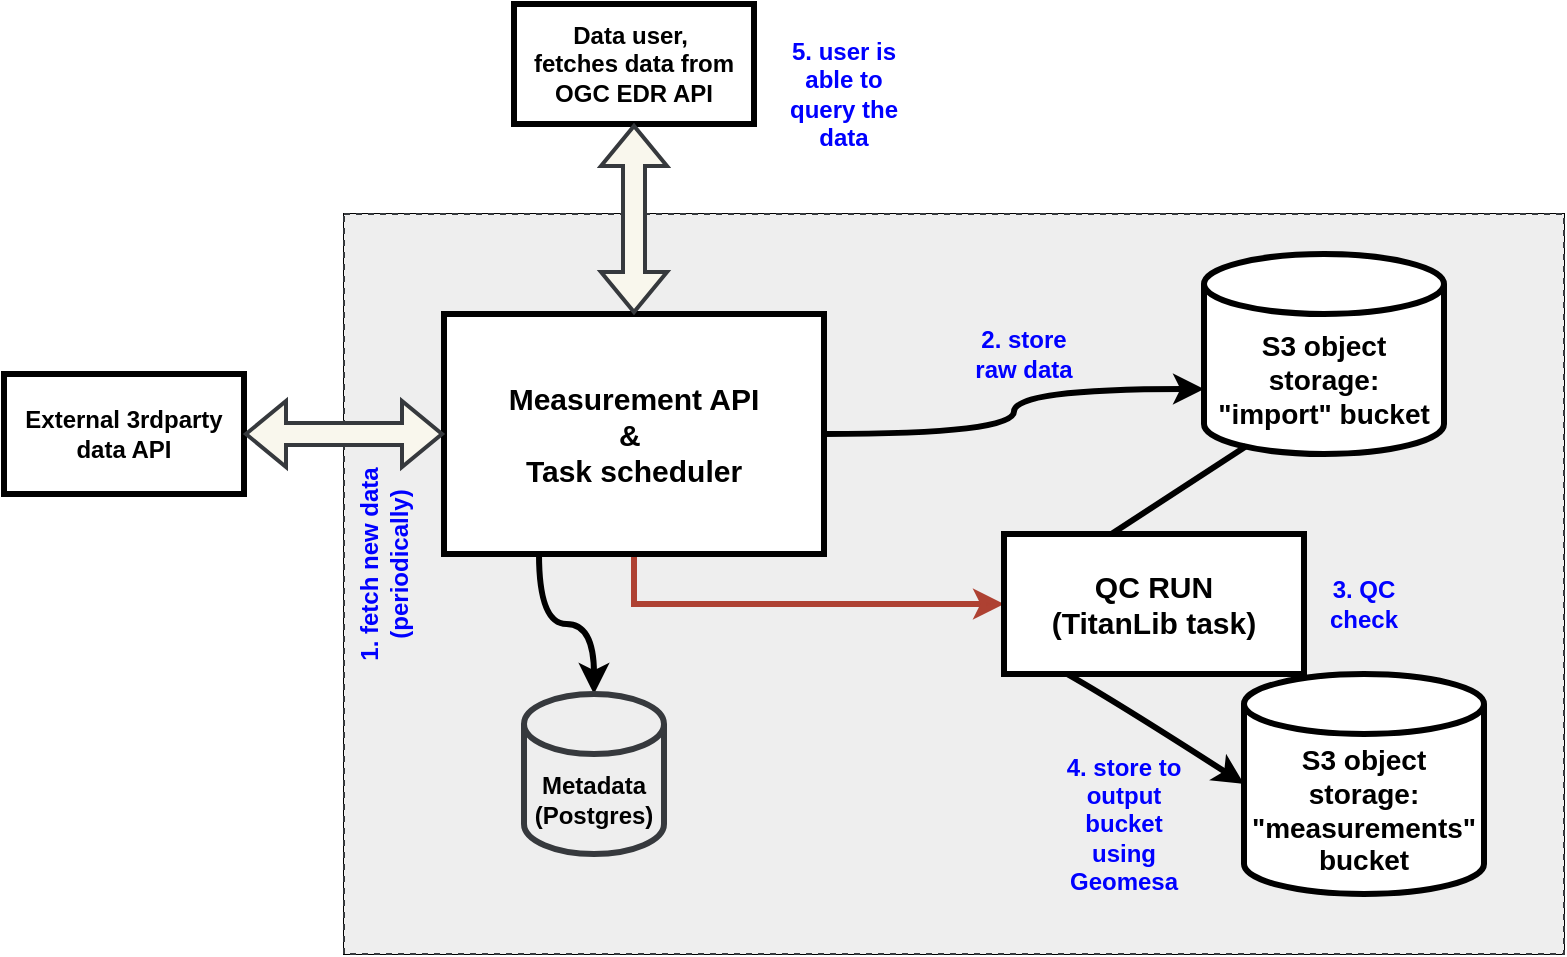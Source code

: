 <mxfile version="21.1.5" type="github">
  <diagram name="Page-1" id="xL_mL3uQGt_RRo6SK7Nt">
    <mxGraphModel dx="1955" dy="713" grid="1" gridSize="10" guides="1" tooltips="1" connect="1" arrows="1" fold="1" page="1" pageScale="1" pageWidth="850" pageHeight="1100" math="0" shadow="0">
      <root>
        <mxCell id="0" />
        <mxCell id="1" parent="0" />
        <mxCell id="ImkMiQtcr7QwH4ZMUTRw-45" value="" style="rounded=0;whiteSpace=wrap;html=1;fillColor=none;" vertex="1" parent="1">
          <mxGeometry x="160" y="230" width="610" height="370" as="geometry" />
        </mxCell>
        <mxCell id="ImkMiQtcr7QwH4ZMUTRw-6" value="" style="rounded=0;whiteSpace=wrap;html=1;fillColor=#eeeeee;dashed=1;strokeColor=#36393d;" vertex="1" parent="1">
          <mxGeometry x="160" y="230" width="610" height="370" as="geometry" />
        </mxCell>
        <mxCell id="ImkMiQtcr7QwH4ZMUTRw-1" value="&lt;b style=&quot;font-size: 14px;&quot;&gt;S3 object storage:&lt;br&gt;&quot;measurements&quot; bucket&lt;/b&gt;" style="shape=cylinder3;whiteSpace=wrap;html=1;boundedLbl=1;backgroundOutline=1;size=15;strokeWidth=3;" vertex="1" parent="1">
          <mxGeometry x="610" y="460" width="120" height="110" as="geometry" />
        </mxCell>
        <mxCell id="ImkMiQtcr7QwH4ZMUTRw-2" value="&lt;b style=&quot;font-size: 14px;&quot;&gt;S3 object storage:&lt;br&gt;&quot;import&quot; bucket&lt;/b&gt;" style="shape=cylinder3;whiteSpace=wrap;html=1;boundedLbl=1;backgroundOutline=1;size=15;strokeWidth=3;" vertex="1" parent="1">
          <mxGeometry x="590" y="250" width="120" height="100" as="geometry" />
        </mxCell>
        <mxCell id="ImkMiQtcr7QwH4ZMUTRw-23" style="edgeStyle=orthogonalEdgeStyle;rounded=0;orthogonalLoop=1;jettySize=auto;html=1;exitX=1;exitY=0.5;exitDx=0;exitDy=0;entryX=0;entryY=0;entryDx=0;entryDy=67.5;entryPerimeter=0;strokeWidth=3;curved=1;" edge="1" parent="1" source="ImkMiQtcr7QwH4ZMUTRw-3" target="ImkMiQtcr7QwH4ZMUTRw-2">
          <mxGeometry relative="1" as="geometry" />
        </mxCell>
        <mxCell id="ImkMiQtcr7QwH4ZMUTRw-34" style="edgeStyle=orthogonalEdgeStyle;rounded=0;orthogonalLoop=1;jettySize=auto;html=1;exitX=0.25;exitY=1;exitDx=0;exitDy=0;entryX=0.5;entryY=0;entryDx=0;entryDy=0;entryPerimeter=0;curved=1;strokeWidth=3;fillColor=#b0e3e6;strokeColor=#000000;" edge="1" parent="1" source="ImkMiQtcr7QwH4ZMUTRw-3" target="ImkMiQtcr7QwH4ZMUTRw-8">
          <mxGeometry relative="1" as="geometry" />
        </mxCell>
        <mxCell id="ImkMiQtcr7QwH4ZMUTRw-42" style="edgeStyle=orthogonalEdgeStyle;rounded=0;orthogonalLoop=1;jettySize=auto;html=1;exitX=0.5;exitY=1;exitDx=0;exitDy=0;strokeWidth=3;fillColor=#fad9d5;strokeColor=#ae4132;" edge="1" parent="1" source="ImkMiQtcr7QwH4ZMUTRw-3" target="ImkMiQtcr7QwH4ZMUTRw-7">
          <mxGeometry relative="1" as="geometry" />
        </mxCell>
        <mxCell id="ImkMiQtcr7QwH4ZMUTRw-3" value="&lt;b&gt;&lt;font style=&quot;font-size: 15px;&quot;&gt;Measurement API &lt;br&gt;&amp;amp;&amp;nbsp;&lt;br&gt;Task scheduler&lt;br&gt;&lt;/font&gt;&lt;/b&gt;" style="rounded=0;whiteSpace=wrap;html=1;strokeWidth=3;" vertex="1" parent="1">
          <mxGeometry x="210" y="280" width="190" height="120" as="geometry" />
        </mxCell>
        <mxCell id="ImkMiQtcr7QwH4ZMUTRw-4" value="External 3rdparty data API" style="rounded=0;whiteSpace=wrap;html=1;strokeWidth=3;fontStyle=1" vertex="1" parent="1">
          <mxGeometry x="-10" y="310" width="120" height="60" as="geometry" />
        </mxCell>
        <mxCell id="ImkMiQtcr7QwH4ZMUTRw-5" value="" style="shape=flexArrow;endArrow=classic;startArrow=classic;html=1;rounded=0;entryX=0.5;entryY=1;entryDx=0;entryDy=0;width=0;startSize=5.33;endSize=5.33;" edge="1" parent="1" source="ImkMiQtcr7QwH4ZMUTRw-12" target="ImkMiQtcr7QwH4ZMUTRw-4">
          <mxGeometry width="100" height="100" relative="1" as="geometry">
            <mxPoint x="210" y="260" as="sourcePoint" />
            <mxPoint x="280" y="140" as="targetPoint" />
          </mxGeometry>
        </mxCell>
        <mxCell id="ImkMiQtcr7QwH4ZMUTRw-8" value="&lt;b&gt;Metadata&lt;br&gt;(Postgres)&lt;br&gt;&lt;/b&gt;" style="shape=cylinder3;whiteSpace=wrap;html=1;boundedLbl=1;backgroundOutline=1;size=15;strokeWidth=3;fillColor=#eeeeee;strokeColor=#36393d;" vertex="1" parent="1">
          <mxGeometry x="250" y="470" width="70" height="80" as="geometry" />
        </mxCell>
        <mxCell id="ImkMiQtcr7QwH4ZMUTRw-26" value="" style="curved=1;endArrow=classic;html=1;rounded=0;exitX=0.177;exitY=0.96;exitDx=0;exitDy=0;exitPerimeter=0;entryX=0;entryY=0.5;entryDx=0;entryDy=0;strokeWidth=3;entryPerimeter=0;" edge="1" parent="1" source="ImkMiQtcr7QwH4ZMUTRw-7" target="ImkMiQtcr7QwH4ZMUTRw-1">
          <mxGeometry width="50" height="50" relative="1" as="geometry">
            <mxPoint x="540" y="390" as="sourcePoint" />
            <mxPoint x="580" y="450" as="targetPoint" />
            <Array as="points">
              <mxPoint x="540" y="470" />
            </Array>
          </mxGeometry>
        </mxCell>
        <mxCell id="ImkMiQtcr7QwH4ZMUTRw-37" value="" style="shape=flexArrow;endArrow=classic;startArrow=classic;html=1;rounded=0;exitX=1;exitY=0.5;exitDx=0;exitDy=0;fillColor=#f9f7ed;strokeColor=#36393d;strokeWidth=2;" edge="1" parent="1" source="ImkMiQtcr7QwH4ZMUTRw-4" target="ImkMiQtcr7QwH4ZMUTRw-3">
          <mxGeometry width="100" height="100" relative="1" as="geometry">
            <mxPoint x="130" y="340" as="sourcePoint" />
            <mxPoint x="230" y="240" as="targetPoint" />
          </mxGeometry>
        </mxCell>
        <mxCell id="ImkMiQtcr7QwH4ZMUTRw-38" value="Data user,&amp;nbsp;&lt;br&gt;fetches data from OGC EDR API" style="rounded=0;whiteSpace=wrap;html=1;strokeWidth=3;fontStyle=1" vertex="1" parent="1">
          <mxGeometry x="245" y="125" width="120" height="60" as="geometry" />
        </mxCell>
        <mxCell id="ImkMiQtcr7QwH4ZMUTRw-39" value="" style="shape=flexArrow;endArrow=classic;startArrow=classic;html=1;rounded=0;exitX=0.5;exitY=1;exitDx=0;exitDy=0;fillColor=#f9f7ed;strokeColor=#36393d;strokeWidth=2;" edge="1" parent="1" source="ImkMiQtcr7QwH4ZMUTRw-38" target="ImkMiQtcr7QwH4ZMUTRw-3">
          <mxGeometry width="100" height="100" relative="1" as="geometry">
            <mxPoint x="140" y="350" as="sourcePoint" />
            <mxPoint x="220" y="350" as="targetPoint" />
          </mxGeometry>
        </mxCell>
        <mxCell id="ImkMiQtcr7QwH4ZMUTRw-40" value="" style="curved=1;endArrow=classic;html=1;rounded=0;exitX=0.177;exitY=0.96;exitDx=0;exitDy=0;exitPerimeter=0;entryX=0;entryY=0.5;entryDx=0;entryDy=0;strokeWidth=3;entryPerimeter=0;" edge="1" parent="1" source="ImkMiQtcr7QwH4ZMUTRw-2" target="ImkMiQtcr7QwH4ZMUTRw-7">
          <mxGeometry width="50" height="50" relative="1" as="geometry">
            <mxPoint x="591" y="376" as="sourcePoint" />
            <mxPoint x="610" y="515" as="targetPoint" />
            <Array as="points" />
          </mxGeometry>
        </mxCell>
        <mxCell id="ImkMiQtcr7QwH4ZMUTRw-7" value="&lt;b&gt;&lt;font style=&quot;font-size: 15px;&quot;&gt;QC RUN&lt;br&gt;(TitanLib task)&lt;br&gt;&lt;/font&gt;&lt;/b&gt;" style="rounded=0;whiteSpace=wrap;html=1;strokeWidth=3;" vertex="1" parent="1">
          <mxGeometry x="490" y="390" width="150" height="70" as="geometry" />
        </mxCell>
        <mxCell id="ImkMiQtcr7QwH4ZMUTRw-43" value="&lt;font color=&quot;#0000ff&quot;&gt;&lt;b&gt;2. store raw data&lt;/b&gt;&lt;/font&gt;" style="text;html=1;strokeColor=none;fillColor=none;align=center;verticalAlign=middle;whiteSpace=wrap;rounded=0;" vertex="1" parent="1">
          <mxGeometry x="470" y="285" width="60" height="30" as="geometry" />
        </mxCell>
        <mxCell id="ImkMiQtcr7QwH4ZMUTRw-44" value="&lt;b&gt;&lt;font color=&quot;#0000ff&quot;&gt;4. store to output bucket using Geomesa&lt;/font&gt;&lt;/b&gt;" style="text;html=1;strokeColor=none;fillColor=none;align=center;verticalAlign=middle;whiteSpace=wrap;rounded=0;" vertex="1" parent="1">
          <mxGeometry x="520" y="500" width="60" height="70" as="geometry" />
        </mxCell>
        <mxCell id="ImkMiQtcr7QwH4ZMUTRw-46" value="&lt;b&gt;&lt;font color=&quot;#0000ff&quot;&gt;3. QC check&lt;/font&gt;&lt;/b&gt;" style="text;html=1;strokeColor=none;fillColor=none;align=center;verticalAlign=middle;whiteSpace=wrap;rounded=0;" vertex="1" parent="1">
          <mxGeometry x="640" y="410" width="60" height="30" as="geometry" />
        </mxCell>
        <mxCell id="ImkMiQtcr7QwH4ZMUTRw-47" value="&lt;b&gt;&lt;font color=&quot;#0000ff&quot;&gt;5. user is able to query the data&lt;/font&gt;&lt;/b&gt;" style="text;html=1;strokeColor=none;fillColor=none;align=center;verticalAlign=middle;whiteSpace=wrap;rounded=0;" vertex="1" parent="1">
          <mxGeometry x="380" y="155" width="60" height="30" as="geometry" />
        </mxCell>
        <mxCell id="ImkMiQtcr7QwH4ZMUTRw-48" value="" style="shape=flexArrow;endArrow=classic;startArrow=classic;html=1;rounded=0;entryX=0.5;entryY=1;entryDx=0;entryDy=0;width=0;startSize=5.33;endSize=5.33;" edge="1" parent="1" target="ImkMiQtcr7QwH4ZMUTRw-12">
          <mxGeometry width="100" height="100" relative="1" as="geometry">
            <mxPoint x="210" y="260" as="sourcePoint" />
            <mxPoint x="50" y="370" as="targetPoint" />
          </mxGeometry>
        </mxCell>
        <mxCell id="ImkMiQtcr7QwH4ZMUTRw-12" value="&lt;b&gt;&lt;font color=&quot;#0000ff&quot;&gt;1. fetch new data (periodically)&lt;/font&gt;&lt;/b&gt;" style="text;html=1;strokeColor=none;fillColor=none;align=center;verticalAlign=middle;whiteSpace=wrap;rounded=0;rotation=-90;" vertex="1" parent="1">
          <mxGeometry x="130" y="390" width="100" height="30" as="geometry" />
        </mxCell>
      </root>
    </mxGraphModel>
  </diagram>
</mxfile>

